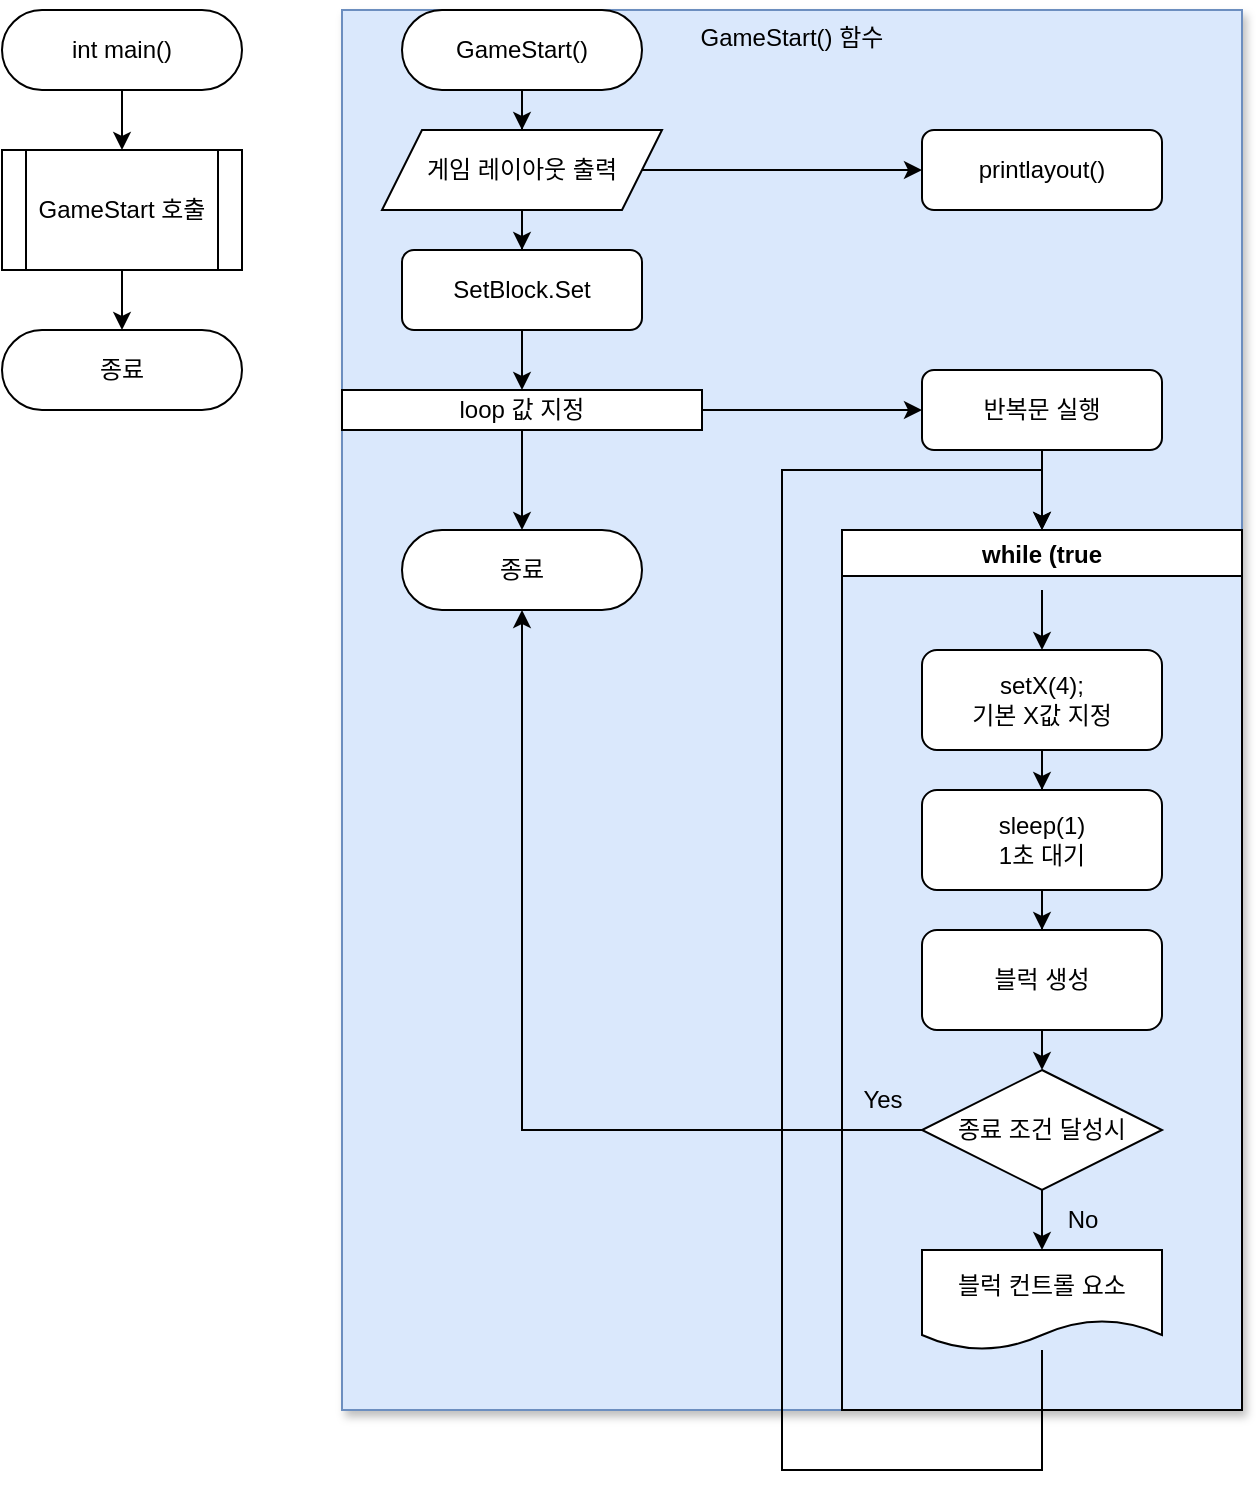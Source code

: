 <mxfile version="21.7.5" type="github">
  <diagram id="C5RBs43oDa-KdzZeNtuy" name="Page-1">
    <mxGraphModel dx="538" dy="706" grid="1" gridSize="10" guides="1" tooltips="1" connect="1" arrows="1" fold="1" page="1" pageScale="1" pageWidth="1920" pageHeight="1200" math="0" shadow="0">
      <root>
        <mxCell id="WIyWlLk6GJQsqaUBKTNV-0" />
        <mxCell id="WIyWlLk6GJQsqaUBKTNV-1" parent="WIyWlLk6GJQsqaUBKTNV-0" />
        <mxCell id="5d733WWYKnMpA0IRew81-57" style="edgeStyle=orthogonalEdgeStyle;rounded=0;orthogonalLoop=1;jettySize=auto;html=1;entryX=0.5;entryY=0;entryDx=0;entryDy=0;" edge="1" parent="WIyWlLk6GJQsqaUBKTNV-1" source="5d733WWYKnMpA0IRew81-53" target="5d733WWYKnMpA0IRew81-56">
          <mxGeometry relative="1" as="geometry" />
        </mxCell>
        <mxCell id="5d733WWYKnMpA0IRew81-53" value="int main()" style="rounded=1;whiteSpace=wrap;html=1;fontSize=12;glass=0;strokeWidth=1;shadow=0;arcSize=50;" vertex="1" parent="WIyWlLk6GJQsqaUBKTNV-1">
          <mxGeometry x="440" y="80" width="120" height="40" as="geometry" />
        </mxCell>
        <mxCell id="5d733WWYKnMpA0IRew81-59" style="edgeStyle=orthogonalEdgeStyle;rounded=0;orthogonalLoop=1;jettySize=auto;html=1;" edge="1" parent="WIyWlLk6GJQsqaUBKTNV-1" source="5d733WWYKnMpA0IRew81-56" target="5d733WWYKnMpA0IRew81-58">
          <mxGeometry relative="1" as="geometry" />
        </mxCell>
        <mxCell id="5d733WWYKnMpA0IRew81-56" value="GameStart 호출" style="shape=process;whiteSpace=wrap;html=1;backgroundOutline=1;" vertex="1" parent="WIyWlLk6GJQsqaUBKTNV-1">
          <mxGeometry x="440" y="150" width="120" height="60" as="geometry" />
        </mxCell>
        <mxCell id="5d733WWYKnMpA0IRew81-58" value="종료" style="rounded=1;whiteSpace=wrap;html=1;arcSize=50;" vertex="1" parent="WIyWlLk6GJQsqaUBKTNV-1">
          <mxGeometry x="440" y="240" width="120" height="40" as="geometry" />
        </mxCell>
        <mxCell id="5d733WWYKnMpA0IRew81-60" value="GameStart() 함수" style="group;fillStyle=auto;fillColor=#dae8fc;strokeColor=#6c8ebf;rounded=0;glass=0;shadow=1;" vertex="1" connectable="0" parent="WIyWlLk6GJQsqaUBKTNV-1">
          <mxGeometry x="610" y="80" width="450" height="700" as="geometry" />
        </mxCell>
        <mxCell id="WIyWlLk6GJQsqaUBKTNV-3" value="GameStart()" style="rounded=1;whiteSpace=wrap;html=1;fontSize=12;glass=0;strokeWidth=1;shadow=0;arcSize=50;" parent="5d733WWYKnMpA0IRew81-60" vertex="1">
          <mxGeometry x="30.0" width="120.0" height="40" as="geometry" />
        </mxCell>
        <mxCell id="5d733WWYKnMpA0IRew81-0" value="게임 레이아웃 출력" style="rounded=1;whiteSpace=wrap;html=1;fontSize=12;glass=0;strokeWidth=1;shadow=0;shape=parallelogram;perimeter=parallelogramPerimeter;fixedSize=1;arcSize=0;" vertex="1" parent="5d733WWYKnMpA0IRew81-60">
          <mxGeometry x="20" y="60" width="140" height="40" as="geometry" />
        </mxCell>
        <mxCell id="5d733WWYKnMpA0IRew81-1" value="" style="edgeStyle=orthogonalEdgeStyle;rounded=0;orthogonalLoop=1;jettySize=auto;html=1;" edge="1" parent="5d733WWYKnMpA0IRew81-60" source="WIyWlLk6GJQsqaUBKTNV-3" target="5d733WWYKnMpA0IRew81-0">
          <mxGeometry relative="1" as="geometry" />
        </mxCell>
        <mxCell id="5d733WWYKnMpA0IRew81-3" value="SetBlock.Set" style="rounded=1;whiteSpace=wrap;html=1;fontSize=12;glass=0;strokeWidth=1;shadow=0;" vertex="1" parent="5d733WWYKnMpA0IRew81-60">
          <mxGeometry x="30.0" y="120" width="120.0" height="40" as="geometry" />
        </mxCell>
        <mxCell id="5d733WWYKnMpA0IRew81-4" value="" style="edgeStyle=orthogonalEdgeStyle;rounded=0;orthogonalLoop=1;jettySize=auto;html=1;" edge="1" parent="5d733WWYKnMpA0IRew81-60" source="5d733WWYKnMpA0IRew81-0" target="5d733WWYKnMpA0IRew81-3">
          <mxGeometry relative="1" as="geometry" />
        </mxCell>
        <mxCell id="5d733WWYKnMpA0IRew81-5" value="printlayout()" style="rounded=1;whiteSpace=wrap;html=1;fontSize=12;glass=0;strokeWidth=1;shadow=0;" vertex="1" parent="5d733WWYKnMpA0IRew81-60">
          <mxGeometry x="290.0" y="60" width="120.0" height="40" as="geometry" />
        </mxCell>
        <mxCell id="5d733WWYKnMpA0IRew81-6" value="" style="edgeStyle=orthogonalEdgeStyle;rounded=0;orthogonalLoop=1;jettySize=auto;html=1;" edge="1" parent="5d733WWYKnMpA0IRew81-60" source="5d733WWYKnMpA0IRew81-0" target="5d733WWYKnMpA0IRew81-5">
          <mxGeometry relative="1" as="geometry" />
        </mxCell>
        <mxCell id="5d733WWYKnMpA0IRew81-7" value="loop 값 지정" style="rounded=1;whiteSpace=wrap;html=1;fontSize=12;glass=0;strokeWidth=1;shadow=0;arcSize=0;" vertex="1" parent="5d733WWYKnMpA0IRew81-60">
          <mxGeometry y="190" width="180" height="20" as="geometry" />
        </mxCell>
        <mxCell id="5d733WWYKnMpA0IRew81-8" value="" style="edgeStyle=orthogonalEdgeStyle;rounded=0;orthogonalLoop=1;jettySize=auto;html=1;" edge="1" parent="5d733WWYKnMpA0IRew81-60" source="5d733WWYKnMpA0IRew81-3" target="5d733WWYKnMpA0IRew81-7">
          <mxGeometry relative="1" as="geometry" />
        </mxCell>
        <mxCell id="5d733WWYKnMpA0IRew81-17" value="while (true" style="swimlane;" vertex="1" parent="5d733WWYKnMpA0IRew81-60">
          <mxGeometry x="250" y="260" width="200" height="440" as="geometry" />
        </mxCell>
        <mxCell id="5d733WWYKnMpA0IRew81-29" value="" style="edgeStyle=orthogonalEdgeStyle;rounded=0;orthogonalLoop=1;jettySize=auto;html=1;" edge="1" parent="5d733WWYKnMpA0IRew81-17" source="5d733WWYKnMpA0IRew81-23" target="5d733WWYKnMpA0IRew81-28">
          <mxGeometry relative="1" as="geometry" />
        </mxCell>
        <mxCell id="5d733WWYKnMpA0IRew81-23" value="setX(4);&lt;br&gt;기본 X값 지정" style="rounded=1;whiteSpace=wrap;html=1;fontSize=12;glass=0;strokeWidth=1;shadow=0;" vertex="1" parent="5d733WWYKnMpA0IRew81-17">
          <mxGeometry x="40.0" y="60" width="120" height="50" as="geometry" />
        </mxCell>
        <mxCell id="5d733WWYKnMpA0IRew81-27" value="" style="endArrow=classic;html=1;rounded=0;entryX=0.5;entryY=0;entryDx=0;entryDy=0;" edge="1" parent="5d733WWYKnMpA0IRew81-17" target="5d733WWYKnMpA0IRew81-23">
          <mxGeometry width="50" height="50" relative="1" as="geometry">
            <mxPoint x="100" y="30" as="sourcePoint" />
            <mxPoint x="20.0" y="50" as="targetPoint" />
          </mxGeometry>
        </mxCell>
        <mxCell id="5d733WWYKnMpA0IRew81-31" value="" style="edgeStyle=orthogonalEdgeStyle;rounded=0;orthogonalLoop=1;jettySize=auto;html=1;" edge="1" parent="5d733WWYKnMpA0IRew81-17" source="5d733WWYKnMpA0IRew81-28" target="5d733WWYKnMpA0IRew81-30">
          <mxGeometry relative="1" as="geometry" />
        </mxCell>
        <mxCell id="5d733WWYKnMpA0IRew81-28" value="sleep(1)&lt;br&gt;1초 대기" style="rounded=1;whiteSpace=wrap;html=1;fontSize=12;glass=0;strokeWidth=1;shadow=0;" vertex="1" parent="5d733WWYKnMpA0IRew81-17">
          <mxGeometry x="40.0" y="130" width="120" height="50" as="geometry" />
        </mxCell>
        <mxCell id="5d733WWYKnMpA0IRew81-42" style="edgeStyle=orthogonalEdgeStyle;rounded=0;orthogonalLoop=1;jettySize=auto;html=1;exitX=0.5;exitY=1;exitDx=0;exitDy=0;entryX=0.5;entryY=0;entryDx=0;entryDy=0;" edge="1" parent="5d733WWYKnMpA0IRew81-17" source="5d733WWYKnMpA0IRew81-30" target="5d733WWYKnMpA0IRew81-41">
          <mxGeometry relative="1" as="geometry" />
        </mxCell>
        <mxCell id="5d733WWYKnMpA0IRew81-30" value="블럭 생성" style="rounded=1;whiteSpace=wrap;html=1;fontSize=12;glass=0;strokeWidth=1;shadow=0;" vertex="1" parent="5d733WWYKnMpA0IRew81-17">
          <mxGeometry x="40.0" y="200" width="120" height="50" as="geometry" />
        </mxCell>
        <mxCell id="5d733WWYKnMpA0IRew81-48" value="" style="edgeStyle=orthogonalEdgeStyle;rounded=0;orthogonalLoop=1;jettySize=auto;html=1;" edge="1" parent="5d733WWYKnMpA0IRew81-17" source="5d733WWYKnMpA0IRew81-41" target="5d733WWYKnMpA0IRew81-47">
          <mxGeometry relative="1" as="geometry" />
        </mxCell>
        <mxCell id="5d733WWYKnMpA0IRew81-41" value="종료 조건 달성시" style="rhombus;whiteSpace=wrap;html=1;" vertex="1" parent="5d733WWYKnMpA0IRew81-17">
          <mxGeometry x="40.0" y="270" width="120" height="60" as="geometry" />
        </mxCell>
        <mxCell id="5d733WWYKnMpA0IRew81-49" style="edgeStyle=orthogonalEdgeStyle;rounded=0;orthogonalLoop=1;jettySize=auto;html=1;entryX=0.5;entryY=0;entryDx=0;entryDy=0;" edge="1" parent="5d733WWYKnMpA0IRew81-17" source="5d733WWYKnMpA0IRew81-47" target="5d733WWYKnMpA0IRew81-17">
          <mxGeometry relative="1" as="geometry">
            <mxPoint x="-50" y="90" as="targetPoint" />
            <Array as="points">
              <mxPoint x="100" y="470" />
              <mxPoint x="-30" y="470" />
              <mxPoint x="-30" y="-30" />
              <mxPoint x="100" y="-30" />
            </Array>
          </mxGeometry>
        </mxCell>
        <mxCell id="5d733WWYKnMpA0IRew81-47" value="블럭 컨트롤 요소" style="shape=document;whiteSpace=wrap;html=1;boundedLbl=1;" vertex="1" parent="5d733WWYKnMpA0IRew81-17">
          <mxGeometry x="40.0" y="360" width="120" height="50" as="geometry" />
        </mxCell>
        <mxCell id="5d733WWYKnMpA0IRew81-50" value="No" style="text;html=1;align=center;verticalAlign=middle;resizable=0;points=[];autosize=1;strokeColor=none;fillColor=none;" vertex="1" parent="5d733WWYKnMpA0IRew81-17">
          <mxGeometry x="100" y="330" width="40" height="30" as="geometry" />
        </mxCell>
        <mxCell id="5d733WWYKnMpA0IRew81-52" value="Yes" style="text;html=1;align=center;verticalAlign=middle;resizable=0;points=[];autosize=1;strokeColor=none;fillColor=none;" vertex="1" parent="5d733WWYKnMpA0IRew81-17">
          <mxGeometry y="270" width="40" height="30" as="geometry" />
        </mxCell>
        <mxCell id="5d733WWYKnMpA0IRew81-22" style="edgeStyle=orthogonalEdgeStyle;rounded=0;orthogonalLoop=1;jettySize=auto;html=1;exitX=0.5;exitY=1;exitDx=0;exitDy=0;entryX=0.5;entryY=0;entryDx=0;entryDy=0;" edge="1" parent="5d733WWYKnMpA0IRew81-60" source="5d733WWYKnMpA0IRew81-18" target="5d733WWYKnMpA0IRew81-17">
          <mxGeometry relative="1" as="geometry" />
        </mxCell>
        <mxCell id="5d733WWYKnMpA0IRew81-18" value="반복문 실행" style="rounded=1;whiteSpace=wrap;html=1;fontSize=12;glass=0;strokeWidth=1;shadow=0;" vertex="1" parent="5d733WWYKnMpA0IRew81-60">
          <mxGeometry x="290.0" y="180" width="120.0" height="40" as="geometry" />
        </mxCell>
        <mxCell id="5d733WWYKnMpA0IRew81-19" value="" style="edgeStyle=orthogonalEdgeStyle;rounded=0;orthogonalLoop=1;jettySize=auto;html=1;" edge="1" parent="5d733WWYKnMpA0IRew81-60" source="5d733WWYKnMpA0IRew81-7" target="5d733WWYKnMpA0IRew81-18">
          <mxGeometry relative="1" as="geometry" />
        </mxCell>
        <mxCell id="5d733WWYKnMpA0IRew81-43" value="종료" style="rounded=1;whiteSpace=wrap;html=1;arcSize=50;" vertex="1" parent="5d733WWYKnMpA0IRew81-60">
          <mxGeometry x="30.0" y="260" width="120.0" height="40" as="geometry" />
        </mxCell>
        <mxCell id="5d733WWYKnMpA0IRew81-44" style="edgeStyle=orthogonalEdgeStyle;rounded=0;orthogonalLoop=1;jettySize=auto;html=1;entryX=0.5;entryY=0;entryDx=0;entryDy=0;" edge="1" parent="5d733WWYKnMpA0IRew81-60" source="5d733WWYKnMpA0IRew81-7" target="5d733WWYKnMpA0IRew81-43">
          <mxGeometry relative="1" as="geometry" />
        </mxCell>
        <mxCell id="5d733WWYKnMpA0IRew81-51" style="edgeStyle=orthogonalEdgeStyle;rounded=0;orthogonalLoop=1;jettySize=auto;html=1;entryX=0.5;entryY=1;entryDx=0;entryDy=0;" edge="1" parent="5d733WWYKnMpA0IRew81-60" source="5d733WWYKnMpA0IRew81-41" target="5d733WWYKnMpA0IRew81-43">
          <mxGeometry relative="1" as="geometry" />
        </mxCell>
      </root>
    </mxGraphModel>
  </diagram>
</mxfile>
